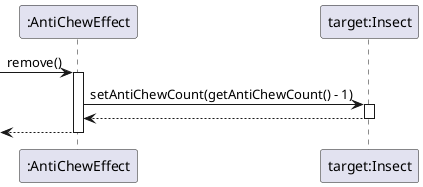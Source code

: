@startuml
participant ":AntiChewEffect" as effect
participant "target:Insect" as target

-> effect : remove()
activate effect

effect -> target : setAntiChewCount(getAntiChewCount() - 1)
activate target

effect <-- target
deactivate target

<-- effect
deactivate effect
@enduml